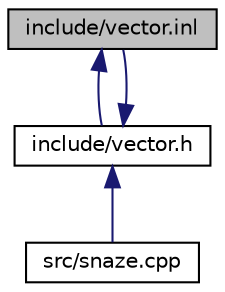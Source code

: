 digraph "include/vector.inl"
{
  edge [fontname="Helvetica",fontsize="10",labelfontname="Helvetica",labelfontsize="10"];
  node [fontname="Helvetica",fontsize="10",shape=record];
  Node3 [label="include/vector.inl",height=0.2,width=0.4,color="black", fillcolor="grey75", style="filled", fontcolor="black"];
  Node3 -> Node4 [dir="back",color="midnightblue",fontsize="10",style="solid"];
  Node4 [label="include/vector.h",height=0.2,width=0.4,color="black", fillcolor="white", style="filled",URL="$d6/d68/vector_8h.html"];
  Node4 -> Node5 [dir="back",color="midnightblue",fontsize="10",style="solid"];
  Node5 [label="src/snaze.cpp",height=0.2,width=0.4,color="black", fillcolor="white", style="filled",URL="$dd/d8b/snaze_8cpp.html"];
  Node4 -> Node3 [dir="back",color="midnightblue",fontsize="10",style="solid"];
}

